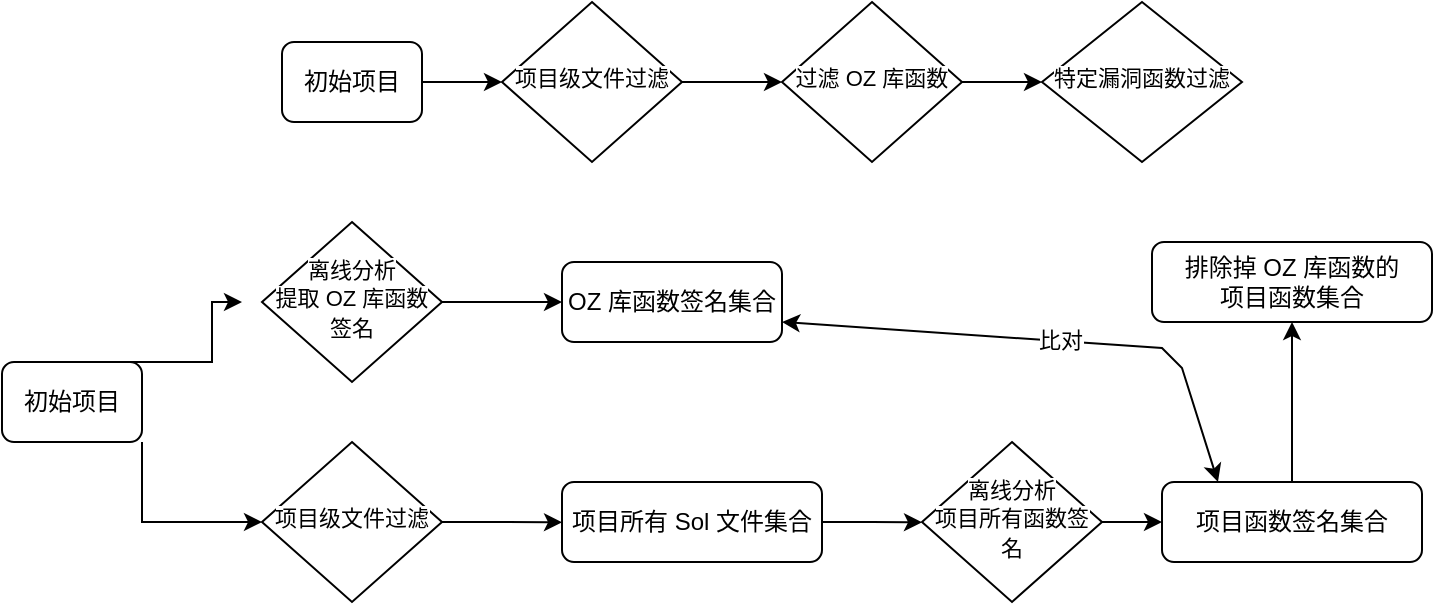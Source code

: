 <mxfile version="24.8.3">
  <diagram id="C5RBs43oDa-KdzZeNtuy" name="Page-1">
    <mxGraphModel dx="796" dy="539" grid="1" gridSize="10" guides="1" tooltips="1" connect="1" arrows="1" fold="1" page="1" pageScale="1" pageWidth="827" pageHeight="1169" math="0" shadow="0">
      <root>
        <mxCell id="WIyWlLk6GJQsqaUBKTNV-0" />
        <mxCell id="WIyWlLk6GJQsqaUBKTNV-1" parent="WIyWlLk6GJQsqaUBKTNV-0" />
        <mxCell id="MkPqLZXZ7ymEa9cdz2N1-0" style="edgeStyle=orthogonalEdgeStyle;rounded=0;orthogonalLoop=1;jettySize=auto;html=1;exitX=1;exitY=0.5;exitDx=0;exitDy=0;" edge="1" parent="WIyWlLk6GJQsqaUBKTNV-1" source="WIyWlLk6GJQsqaUBKTNV-3">
          <mxGeometry relative="1" as="geometry">
            <mxPoint x="260" y="100" as="targetPoint" />
          </mxGeometry>
        </mxCell>
        <mxCell id="WIyWlLk6GJQsqaUBKTNV-3" value="初始项目" style="rounded=1;whiteSpace=wrap;html=1;fontSize=12;glass=0;strokeWidth=1;shadow=0;" parent="WIyWlLk6GJQsqaUBKTNV-1" vertex="1">
          <mxGeometry x="150" y="80" width="70" height="40" as="geometry" />
        </mxCell>
        <mxCell id="MkPqLZXZ7ymEa9cdz2N1-2" style="edgeStyle=orthogonalEdgeStyle;rounded=0;orthogonalLoop=1;jettySize=auto;html=1;exitX=1;exitY=0.5;exitDx=0;exitDy=0;" edge="1" parent="WIyWlLk6GJQsqaUBKTNV-1" source="MkPqLZXZ7ymEa9cdz2N1-6">
          <mxGeometry relative="1" as="geometry">
            <mxPoint x="400" y="100" as="targetPoint" />
            <mxPoint x="450" y="100" as="sourcePoint" />
          </mxGeometry>
        </mxCell>
        <mxCell id="MkPqLZXZ7ymEa9cdz2N1-6" value="&lt;span style=&quot;font-size: 11px; white-space: nowrap; background-color: rgb(255, 255, 255);&quot;&gt;项目级文件过滤&lt;/span&gt;" style="rhombus;whiteSpace=wrap;html=1;shadow=0;fontFamily=Helvetica;fontSize=12;align=center;strokeWidth=1;spacing=6;spacingTop=-4;" vertex="1" parent="WIyWlLk6GJQsqaUBKTNV-1">
          <mxGeometry x="260" y="60" width="90" height="80" as="geometry" />
        </mxCell>
        <mxCell id="MkPqLZXZ7ymEa9cdz2N1-8" style="edgeStyle=orthogonalEdgeStyle;rounded=0;orthogonalLoop=1;jettySize=auto;html=1;" edge="1" parent="WIyWlLk6GJQsqaUBKTNV-1" source="MkPqLZXZ7ymEa9cdz2N1-7">
          <mxGeometry relative="1" as="geometry">
            <mxPoint x="530" y="100" as="targetPoint" />
          </mxGeometry>
        </mxCell>
        <mxCell id="MkPqLZXZ7ymEa9cdz2N1-7" value="&lt;span style=&quot;font-size: 11px; white-space: nowrap; background-color: rgb(255, 255, 255);&quot;&gt;过滤 OZ 库函数&lt;/span&gt;" style="rhombus;whiteSpace=wrap;html=1;shadow=0;fontFamily=Helvetica;fontSize=12;align=center;strokeWidth=1;spacing=6;spacingTop=-4;" vertex="1" parent="WIyWlLk6GJQsqaUBKTNV-1">
          <mxGeometry x="400" y="60" width="90" height="80" as="geometry" />
        </mxCell>
        <mxCell id="MkPqLZXZ7ymEa9cdz2N1-12" value="&lt;span style=&quot;font-size: 11px; white-space: nowrap; background-color: rgb(255, 255, 255);&quot;&gt;特定漏洞函数过滤&lt;/span&gt;" style="rhombus;whiteSpace=wrap;html=1;shadow=0;fontFamily=Helvetica;fontSize=12;align=center;strokeWidth=1;spacing=6;spacingTop=-4;" vertex="1" parent="WIyWlLk6GJQsqaUBKTNV-1">
          <mxGeometry x="530" y="60" width="100" height="80" as="geometry" />
        </mxCell>
        <mxCell id="MkPqLZXZ7ymEa9cdz2N1-18" style="edgeStyle=orthogonalEdgeStyle;rounded=0;orthogonalLoop=1;jettySize=auto;html=1;exitX=1;exitY=0.25;exitDx=0;exitDy=0;entryX=0;entryY=0.5;entryDx=0;entryDy=0;" edge="1" parent="WIyWlLk6GJQsqaUBKTNV-1">
          <mxGeometry relative="1" as="geometry">
            <mxPoint x="130" y="210" as="targetPoint" />
            <mxPoint x="70" y="250" as="sourcePoint" />
            <Array as="points">
              <mxPoint x="70" y="240" />
              <mxPoint x="115" y="240" />
              <mxPoint x="115" y="210" />
            </Array>
          </mxGeometry>
        </mxCell>
        <mxCell id="MkPqLZXZ7ymEa9cdz2N1-22" style="edgeStyle=orthogonalEdgeStyle;rounded=0;orthogonalLoop=1;jettySize=auto;html=1;exitX=1;exitY=1;exitDx=0;exitDy=0;entryX=0;entryY=0.5;entryDx=0;entryDy=0;" edge="1" parent="WIyWlLk6GJQsqaUBKTNV-1" source="MkPqLZXZ7ymEa9cdz2N1-13" target="MkPqLZXZ7ymEa9cdz2N1-21">
          <mxGeometry relative="1" as="geometry">
            <mxPoint x="80" y="330" as="targetPoint" />
          </mxGeometry>
        </mxCell>
        <mxCell id="MkPqLZXZ7ymEa9cdz2N1-13" value="初始项目" style="rounded=1;whiteSpace=wrap;html=1;fontSize=12;glass=0;strokeWidth=1;shadow=0;" vertex="1" parent="WIyWlLk6GJQsqaUBKTNV-1">
          <mxGeometry x="10" y="240" width="70" height="40" as="geometry" />
        </mxCell>
        <mxCell id="MkPqLZXZ7ymEa9cdz2N1-23" style="edgeStyle=orthogonalEdgeStyle;rounded=0;orthogonalLoop=1;jettySize=auto;html=1;entryX=0;entryY=0.5;entryDx=0;entryDy=0;" edge="1" parent="WIyWlLk6GJQsqaUBKTNV-1" source="MkPqLZXZ7ymEa9cdz2N1-20" target="MkPqLZXZ7ymEa9cdz2N1-24">
          <mxGeometry relative="1" as="geometry">
            <mxPoint x="260" y="210" as="targetPoint" />
          </mxGeometry>
        </mxCell>
        <mxCell id="MkPqLZXZ7ymEa9cdz2N1-20" value="&lt;span style=&quot;font-size: 11px; text-wrap-mode: nowrap; background-color: rgb(255, 255, 255);&quot;&gt;离线分析&lt;/span&gt;&lt;div&gt;&lt;span style=&quot;font-size: 11px; text-wrap-mode: nowrap; background-color: rgb(255, 255, 255);&quot;&gt;提取 OZ 库函数签名&lt;/span&gt;&lt;/div&gt;" style="rhombus;whiteSpace=wrap;html=1;shadow=0;fontFamily=Helvetica;fontSize=12;align=center;strokeWidth=1;spacing=6;spacingTop=-4;" vertex="1" parent="WIyWlLk6GJQsqaUBKTNV-1">
          <mxGeometry x="140" y="170" width="90" height="80" as="geometry" />
        </mxCell>
        <mxCell id="MkPqLZXZ7ymEa9cdz2N1-26" style="edgeStyle=orthogonalEdgeStyle;rounded=0;orthogonalLoop=1;jettySize=auto;html=1;exitX=1;exitY=0.5;exitDx=0;exitDy=0;" edge="1" parent="WIyWlLk6GJQsqaUBKTNV-1" source="MkPqLZXZ7ymEa9cdz2N1-21">
          <mxGeometry relative="1" as="geometry">
            <mxPoint x="290" y="320.167" as="targetPoint" />
          </mxGeometry>
        </mxCell>
        <mxCell id="MkPqLZXZ7ymEa9cdz2N1-21" value="&lt;span style=&quot;font-size: 11px; white-space: nowrap; background-color: rgb(255, 255, 255);&quot;&gt;项目级文件过滤&lt;/span&gt;" style="rhombus;whiteSpace=wrap;html=1;shadow=0;fontFamily=Helvetica;fontSize=12;align=center;strokeWidth=1;spacing=6;spacingTop=-4;" vertex="1" parent="WIyWlLk6GJQsqaUBKTNV-1">
          <mxGeometry x="140" y="280" width="90" height="80" as="geometry" />
        </mxCell>
        <mxCell id="MkPqLZXZ7ymEa9cdz2N1-24" value="OZ 库函数签名集合" style="rounded=1;whiteSpace=wrap;html=1;fontSize=12;glass=0;strokeWidth=1;shadow=0;" vertex="1" parent="WIyWlLk6GJQsqaUBKTNV-1">
          <mxGeometry x="290" y="190" width="110" height="40" as="geometry" />
        </mxCell>
        <mxCell id="MkPqLZXZ7ymEa9cdz2N1-28" style="edgeStyle=orthogonalEdgeStyle;rounded=0;orthogonalLoop=1;jettySize=auto;html=1;exitX=1;exitY=0.5;exitDx=0;exitDy=0;" edge="1" parent="WIyWlLk6GJQsqaUBKTNV-1" source="MkPqLZXZ7ymEa9cdz2N1-27">
          <mxGeometry relative="1" as="geometry">
            <mxPoint x="470" y="320.167" as="targetPoint" />
          </mxGeometry>
        </mxCell>
        <mxCell id="MkPqLZXZ7ymEa9cdz2N1-27" value="项目所有 Sol 文件集合" style="rounded=1;whiteSpace=wrap;html=1;fontSize=12;glass=0;strokeWidth=1;shadow=0;" vertex="1" parent="WIyWlLk6GJQsqaUBKTNV-1">
          <mxGeometry x="290" y="300" width="130" height="40" as="geometry" />
        </mxCell>
        <mxCell id="MkPqLZXZ7ymEa9cdz2N1-31" style="edgeStyle=orthogonalEdgeStyle;rounded=0;orthogonalLoop=1;jettySize=auto;html=1;" edge="1" parent="WIyWlLk6GJQsqaUBKTNV-1" source="MkPqLZXZ7ymEa9cdz2N1-29" target="MkPqLZXZ7ymEa9cdz2N1-30">
          <mxGeometry relative="1" as="geometry" />
        </mxCell>
        <mxCell id="MkPqLZXZ7ymEa9cdz2N1-29" value="&lt;span style=&quot;font-size: 11px; text-wrap-mode: nowrap; background-color: rgb(255, 255, 255);&quot;&gt;离线分析&lt;/span&gt;&lt;div&gt;&lt;span style=&quot;font-size: 11px; text-wrap-mode: nowrap; background-color: rgb(255, 255, 255);&quot;&gt;项目所有函数签名&lt;/span&gt;&lt;/div&gt;" style="rhombus;whiteSpace=wrap;html=1;shadow=0;fontFamily=Helvetica;fontSize=12;align=center;strokeWidth=1;spacing=6;spacingTop=-4;" vertex="1" parent="WIyWlLk6GJQsqaUBKTNV-1">
          <mxGeometry x="470" y="280" width="90" height="80" as="geometry" />
        </mxCell>
        <mxCell id="MkPqLZXZ7ymEa9cdz2N1-36" style="edgeStyle=orthogonalEdgeStyle;rounded=0;orthogonalLoop=1;jettySize=auto;html=1;exitX=0.5;exitY=0;exitDx=0;exitDy=0;entryX=0.5;entryY=1;entryDx=0;entryDy=0;" edge="1" parent="WIyWlLk6GJQsqaUBKTNV-1" source="MkPqLZXZ7ymEa9cdz2N1-30" target="MkPqLZXZ7ymEa9cdz2N1-35">
          <mxGeometry relative="1" as="geometry" />
        </mxCell>
        <mxCell id="MkPqLZXZ7ymEa9cdz2N1-30" value="项目函数签名集合" style="rounded=1;whiteSpace=wrap;html=1;fontSize=12;glass=0;strokeWidth=1;shadow=0;" vertex="1" parent="WIyWlLk6GJQsqaUBKTNV-1">
          <mxGeometry x="590" y="300" width="130" height="40" as="geometry" />
        </mxCell>
        <mxCell id="MkPqLZXZ7ymEa9cdz2N1-32" value="" style="endArrow=classic;startArrow=classic;html=1;rounded=0;exitX=0.446;exitY=-0.075;exitDx=0;exitDy=0;exitPerimeter=0;entryX=1;entryY=0.75;entryDx=0;entryDy=0;" edge="1" parent="WIyWlLk6GJQsqaUBKTNV-1" target="MkPqLZXZ7ymEa9cdz2N1-24">
          <mxGeometry width="50" height="50" relative="1" as="geometry">
            <mxPoint x="617.98" y="300" as="sourcePoint" />
            <mxPoint x="410" y="220" as="targetPoint" />
            <Array as="points">
              <mxPoint x="600" y="243" />
              <mxPoint x="590" y="233" />
            </Array>
          </mxGeometry>
        </mxCell>
        <mxCell id="MkPqLZXZ7ymEa9cdz2N1-33" value="比对" style="edgeLabel;html=1;align=center;verticalAlign=middle;resizable=0;points=[];" vertex="1" connectable="0" parent="MkPqLZXZ7ymEa9cdz2N1-32">
          <mxGeometry x="-0.055" y="-1" relative="1" as="geometry">
            <mxPoint as="offset" />
          </mxGeometry>
        </mxCell>
        <mxCell id="MkPqLZXZ7ymEa9cdz2N1-35" value="排除掉 OZ 库函数的&lt;div&gt;项目函数集合&lt;/div&gt;" style="rounded=1;whiteSpace=wrap;html=1;fontSize=12;glass=0;strokeWidth=1;shadow=0;" vertex="1" parent="WIyWlLk6GJQsqaUBKTNV-1">
          <mxGeometry x="585" y="180" width="140" height="40" as="geometry" />
        </mxCell>
      </root>
    </mxGraphModel>
  </diagram>
</mxfile>
